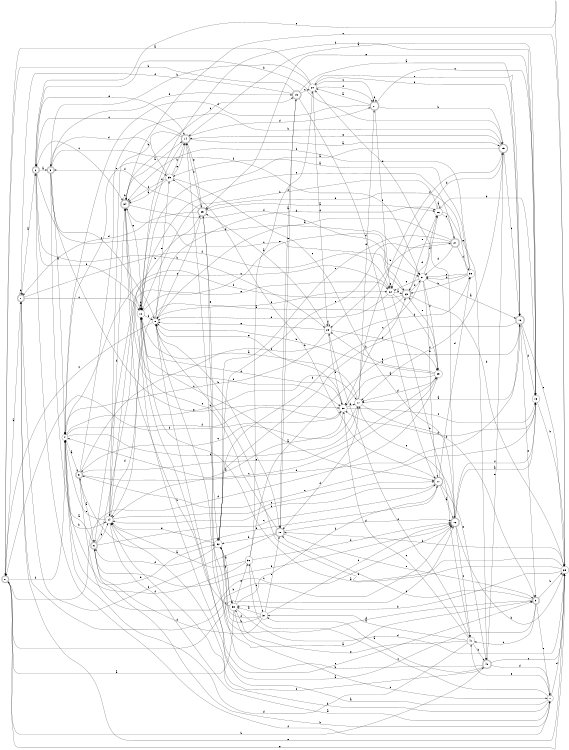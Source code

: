 digraph n34_4 {
__start0 [label="" shape="none"];

rankdir=LR;
size="8,5";

s0 [style="rounded,filled", color="black", fillcolor="white" shape="doublecircle", label="0"];
s1 [style="rounded,filled", color="black", fillcolor="white" shape="doublecircle", label="1"];
s2 [style="rounded,filled", color="black", fillcolor="white" shape="doublecircle", label="2"];
s3 [style="rounded,filled", color="black", fillcolor="white" shape="doublecircle", label="3"];
s4 [style="filled", color="black", fillcolor="white" shape="circle", label="4"];
s5 [style="rounded,filled", color="black", fillcolor="white" shape="doublecircle", label="5"];
s6 [style="rounded,filled", color="black", fillcolor="white" shape="doublecircle", label="6"];
s7 [style="filled", color="black", fillcolor="white" shape="circle", label="7"];
s8 [style="filled", color="black", fillcolor="white" shape="circle", label="8"];
s9 [style="rounded,filled", color="black", fillcolor="white" shape="doublecircle", label="9"];
s10 [style="filled", color="black", fillcolor="white" shape="circle", label="10"];
s11 [style="rounded,filled", color="black", fillcolor="white" shape="doublecircle", label="11"];
s12 [style="rounded,filled", color="black", fillcolor="white" shape="doublecircle", label="12"];
s13 [style="filled", color="black", fillcolor="white" shape="circle", label="13"];
s14 [style="rounded,filled", color="black", fillcolor="white" shape="doublecircle", label="14"];
s15 [style="rounded,filled", color="black", fillcolor="white" shape="doublecircle", label="15"];
s16 [style="rounded,filled", color="black", fillcolor="white" shape="doublecircle", label="16"];
s17 [style="filled", color="black", fillcolor="white" shape="circle", label="17"];
s18 [style="rounded,filled", color="black", fillcolor="white" shape="doublecircle", label="18"];
s19 [style="rounded,filled", color="black", fillcolor="white" shape="doublecircle", label="19"];
s20 [style="filled", color="black", fillcolor="white" shape="circle", label="20"];
s21 [style="rounded,filled", color="black", fillcolor="white" shape="doublecircle", label="21"];
s22 [style="filled", color="black", fillcolor="white" shape="circle", label="22"];
s23 [style="rounded,filled", color="black", fillcolor="white" shape="doublecircle", label="23"];
s24 [style="filled", color="black", fillcolor="white" shape="circle", label="24"];
s25 [style="rounded,filled", color="black", fillcolor="white" shape="doublecircle", label="25"];
s26 [style="filled", color="black", fillcolor="white" shape="circle", label="26"];
s27 [style="rounded,filled", color="black", fillcolor="white" shape="doublecircle", label="27"];
s28 [style="filled", color="black", fillcolor="white" shape="circle", label="28"];
s29 [style="filled", color="black", fillcolor="white" shape="circle", label="29"];
s30 [style="filled", color="black", fillcolor="white" shape="circle", label="30"];
s31 [style="filled", color="black", fillcolor="white" shape="circle", label="31"];
s32 [style="filled", color="black", fillcolor="white" shape="circle", label="32"];
s33 [style="filled", color="black", fillcolor="white" shape="circle", label="33"];
s34 [style="rounded,filled", color="black", fillcolor="white" shape="doublecircle", label="34"];
s35 [style="filled", color="black", fillcolor="white" shape="circle", label="35"];
s36 [style="filled", color="black", fillcolor="white" shape="circle", label="36"];
s37 [style="filled", color="black", fillcolor="white" shape="circle", label="37"];
s38 [style="filled", color="black", fillcolor="white" shape="circle", label="38"];
s39 [style="filled", color="black", fillcolor="white" shape="circle", label="39"];
s40 [style="rounded,filled", color="black", fillcolor="white" shape="doublecircle", label="40"];
s41 [style="filled", color="black", fillcolor="white" shape="circle", label="41"];
s0 -> s1 [label="a"];
s0 -> s40 [label="b"];
s0 -> s12 [label="c"];
s0 -> s29 [label="d"];
s0 -> s35 [label="e"];
s0 -> s4 [label="f"];
s1 -> s2 [label="a"];
s1 -> s12 [label="b"];
s1 -> s10 [label="c"];
s1 -> s1 [label="d"];
s1 -> s35 [label="e"];
s1 -> s22 [label="f"];
s2 -> s3 [label="a"];
s2 -> s28 [label="b"];
s2 -> s34 [label="c"];
s2 -> s31 [label="d"];
s2 -> s14 [label="e"];
s2 -> s10 [label="f"];
s3 -> s4 [label="a"];
s3 -> s24 [label="b"];
s3 -> s8 [label="c"];
s3 -> s19 [label="d"];
s3 -> s30 [label="e"];
s3 -> s31 [label="f"];
s4 -> s5 [label="a"];
s4 -> s17 [label="b"];
s4 -> s17 [label="c"];
s4 -> s32 [label="d"];
s4 -> s39 [label="e"];
s4 -> s30 [label="f"];
s5 -> s6 [label="a"];
s5 -> s15 [label="b"];
s5 -> s12 [label="c"];
s5 -> s16 [label="d"];
s5 -> s29 [label="e"];
s5 -> s38 [label="f"];
s6 -> s4 [label="a"];
s6 -> s7 [label="b"];
s6 -> s11 [label="c"];
s6 -> s24 [label="d"];
s6 -> s22 [label="e"];
s6 -> s12 [label="f"];
s7 -> s8 [label="a"];
s7 -> s24 [label="b"];
s7 -> s36 [label="c"];
s7 -> s35 [label="d"];
s7 -> s41 [label="e"];
s7 -> s2 [label="f"];
s8 -> s9 [label="a"];
s8 -> s18 [label="b"];
s8 -> s0 [label="c"];
s8 -> s26 [label="d"];
s8 -> s39 [label="e"];
s8 -> s22 [label="f"];
s9 -> s10 [label="a"];
s9 -> s35 [label="b"];
s9 -> s41 [label="c"];
s9 -> s18 [label="d"];
s9 -> s7 [label="e"];
s9 -> s25 [label="f"];
s10 -> s11 [label="a"];
s10 -> s10 [label="b"];
s10 -> s9 [label="c"];
s10 -> s10 [label="d"];
s10 -> s31 [label="e"];
s10 -> s8 [label="f"];
s11 -> s12 [label="a"];
s11 -> s39 [label="b"];
s11 -> s24 [label="c"];
s11 -> s38 [label="d"];
s11 -> s40 [label="e"];
s11 -> s5 [label="f"];
s12 -> s13 [label="a"];
s12 -> s35 [label="b"];
s12 -> s41 [label="c"];
s12 -> s20 [label="d"];
s12 -> s17 [label="e"];
s12 -> s13 [label="f"];
s13 -> s14 [label="a"];
s13 -> s35 [label="b"];
s13 -> s5 [label="c"];
s13 -> s30 [label="d"];
s13 -> s25 [label="e"];
s13 -> s10 [label="f"];
s14 -> s15 [label="a"];
s14 -> s24 [label="b"];
s14 -> s2 [label="c"];
s14 -> s21 [label="d"];
s14 -> s25 [label="e"];
s14 -> s10 [label="f"];
s15 -> s10 [label="a"];
s15 -> s2 [label="b"];
s15 -> s16 [label="c"];
s15 -> s22 [label="d"];
s15 -> s14 [label="e"];
s15 -> s17 [label="f"];
s16 -> s17 [label="a"];
s16 -> s32 [label="b"];
s16 -> s35 [label="c"];
s16 -> s13 [label="d"];
s16 -> s9 [label="e"];
s16 -> s20 [label="f"];
s17 -> s10 [label="a"];
s17 -> s9 [label="b"];
s17 -> s5 [label="c"];
s17 -> s18 [label="d"];
s17 -> s21 [label="e"];
s17 -> s15 [label="f"];
s18 -> s19 [label="a"];
s18 -> s32 [label="b"];
s18 -> s34 [label="c"];
s18 -> s12 [label="d"];
s18 -> s9 [label="e"];
s18 -> s1 [label="f"];
s19 -> s16 [label="a"];
s19 -> s0 [label="b"];
s19 -> s20 [label="c"];
s19 -> s11 [label="d"];
s19 -> s18 [label="e"];
s19 -> s1 [label="f"];
s20 -> s0 [label="a"];
s20 -> s3 [label="b"];
s20 -> s21 [label="c"];
s20 -> s28 [label="d"];
s20 -> s16 [label="e"];
s20 -> s21 [label="f"];
s21 -> s20 [label="a"];
s21 -> s15 [label="b"];
s21 -> s13 [label="c"];
s21 -> s4 [label="d"];
s21 -> s21 [label="e"];
s21 -> s22 [label="f"];
s22 -> s23 [label="a"];
s22 -> s41 [label="b"];
s22 -> s6 [label="c"];
s22 -> s8 [label="d"];
s22 -> s22 [label="e"];
s22 -> s29 [label="f"];
s23 -> s24 [label="a"];
s23 -> s35 [label="b"];
s23 -> s34 [label="c"];
s23 -> s31 [label="d"];
s23 -> s26 [label="e"];
s23 -> s4 [label="f"];
s24 -> s7 [label="a"];
s24 -> s25 [label="b"];
s24 -> s11 [label="c"];
s24 -> s10 [label="d"];
s24 -> s4 [label="e"];
s24 -> s34 [label="f"];
s25 -> s26 [label="a"];
s25 -> s14 [label="b"];
s25 -> s8 [label="c"];
s25 -> s1 [label="d"];
s25 -> s32 [label="e"];
s25 -> s3 [label="f"];
s26 -> s26 [label="a"];
s26 -> s13 [label="b"];
s26 -> s27 [label="c"];
s26 -> s23 [label="d"];
s26 -> s40 [label="e"];
s26 -> s10 [label="f"];
s27 -> s8 [label="a"];
s27 -> s28 [label="b"];
s27 -> s10 [label="c"];
s27 -> s31 [label="d"];
s27 -> s32 [label="e"];
s27 -> s38 [label="f"];
s28 -> s25 [label="a"];
s28 -> s29 [label="b"];
s28 -> s4 [label="c"];
s28 -> s30 [label="d"];
s28 -> s8 [label="e"];
s28 -> s28 [label="f"];
s29 -> s30 [label="a"];
s29 -> s8 [label="b"];
s29 -> s4 [label="c"];
s29 -> s17 [label="d"];
s29 -> s23 [label="e"];
s29 -> s28 [label="f"];
s30 -> s24 [label="a"];
s30 -> s17 [label="b"];
s30 -> s13 [label="c"];
s30 -> s10 [label="d"];
s30 -> s8 [label="e"];
s30 -> s0 [label="f"];
s31 -> s16 [label="a"];
s31 -> s11 [label="b"];
s31 -> s30 [label="c"];
s31 -> s26 [label="d"];
s31 -> s22 [label="e"];
s31 -> s29 [label="f"];
s32 -> s33 [label="a"];
s32 -> s33 [label="b"];
s32 -> s27 [label="c"];
s32 -> s23 [label="d"];
s32 -> s24 [label="e"];
s32 -> s6 [label="f"];
s33 -> s0 [label="a"];
s33 -> s34 [label="b"];
s33 -> s7 [label="c"];
s33 -> s35 [label="d"];
s33 -> s36 [label="e"];
s33 -> s11 [label="f"];
s34 -> s14 [label="a"];
s34 -> s34 [label="b"];
s34 -> s19 [label="c"];
s34 -> s30 [label="d"];
s34 -> s10 [label="e"];
s34 -> s23 [label="f"];
s35 -> s10 [label="a"];
s35 -> s33 [label="b"];
s35 -> s34 [label="c"];
s35 -> s8 [label="d"];
s35 -> s2 [label="e"];
s35 -> s18 [label="f"];
s36 -> s24 [label="a"];
s36 -> s20 [label="b"];
s36 -> s37 [label="c"];
s36 -> s12 [label="d"];
s36 -> s16 [label="e"];
s36 -> s4 [label="f"];
s37 -> s33 [label="a"];
s37 -> s32 [label="b"];
s37 -> s12 [label="c"];
s37 -> s6 [label="d"];
s37 -> s18 [label="e"];
s37 -> s32 [label="f"];
s38 -> s39 [label="a"];
s38 -> s23 [label="b"];
s38 -> s31 [label="c"];
s38 -> s31 [label="d"];
s38 -> s25 [label="e"];
s38 -> s34 [label="f"];
s39 -> s34 [label="a"];
s39 -> s14 [label="b"];
s39 -> s12 [label="c"];
s39 -> s3 [label="d"];
s39 -> s14 [label="e"];
s39 -> s34 [label="f"];
s40 -> s37 [label="a"];
s40 -> s14 [label="b"];
s40 -> s35 [label="c"];
s40 -> s7 [label="d"];
s40 -> s15 [label="e"];
s40 -> s24 [label="f"];
s41 -> s37 [label="a"];
s41 -> s40 [label="b"];
s41 -> s30 [label="c"];
s41 -> s4 [label="d"];
s41 -> s33 [label="e"];
s41 -> s28 [label="f"];

}